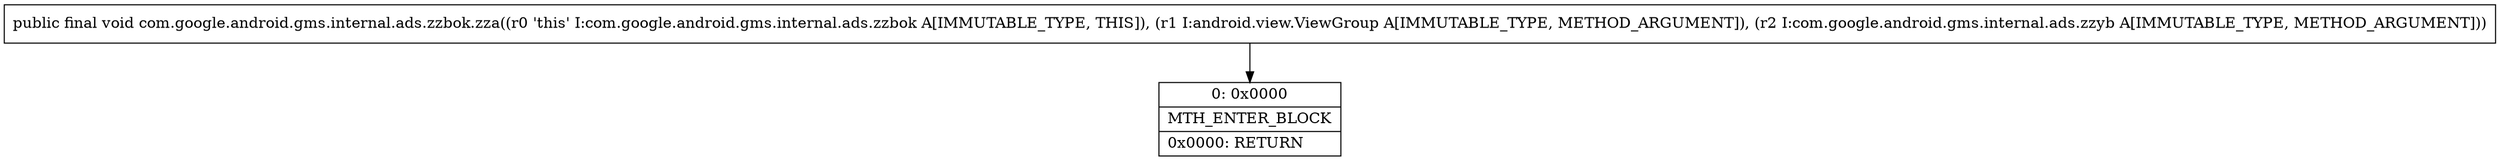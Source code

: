 digraph "CFG forcom.google.android.gms.internal.ads.zzbok.zza(Landroid\/view\/ViewGroup;Lcom\/google\/android\/gms\/internal\/ads\/zzyb;)V" {
Node_0 [shape=record,label="{0\:\ 0x0000|MTH_ENTER_BLOCK\l|0x0000: RETURN   \l}"];
MethodNode[shape=record,label="{public final void com.google.android.gms.internal.ads.zzbok.zza((r0 'this' I:com.google.android.gms.internal.ads.zzbok A[IMMUTABLE_TYPE, THIS]), (r1 I:android.view.ViewGroup A[IMMUTABLE_TYPE, METHOD_ARGUMENT]), (r2 I:com.google.android.gms.internal.ads.zzyb A[IMMUTABLE_TYPE, METHOD_ARGUMENT])) }"];
MethodNode -> Node_0;
}

